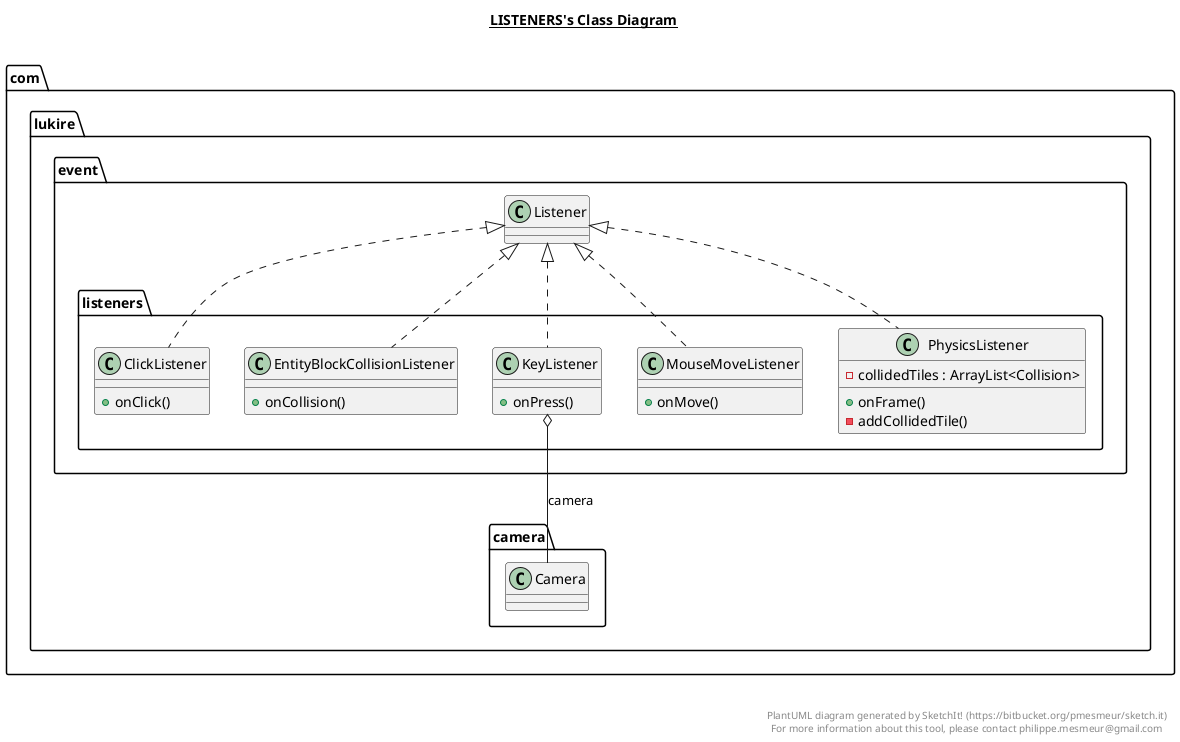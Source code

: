 @startuml

title __LISTENERS's Class Diagram__\n

  namespace com.lukire.event {
    namespace listeners {
      class com.lukire.event.listeners.ClickListener {
          + onClick()
      }
    }
  }
  

  namespace com.lukire.event {
    namespace listeners {
      class com.lukire.event.listeners.EntityBlockCollisionListener {
          + onCollision()
      }
    }
  }
  

  namespace com.lukire.event {
    namespace listeners {
      class com.lukire.event.listeners.KeyListener {
          + onPress()
      }
    }
  }
  

  namespace com.lukire.event {
    namespace listeners {
      class com.lukire.event.listeners.MouseMoveListener {
          + onMove()
      }
    }
  }
  

  namespace com.lukire.event {
    namespace listeners {
      class com.lukire.event.listeners.PhysicsListener {
          - collidedTiles : ArrayList<Collision>
          + onFrame()
          - addCollidedTile()
      }
    }
  }
  

  com.lukire.event.listeners.ClickListener .up.|> com.lukire.event.Listener
  com.lukire.event.listeners.EntityBlockCollisionListener .up.|> com.lukire.event.Listener
  com.lukire.event.listeners.KeyListener .up.|> com.lukire.event.Listener
  com.lukire.event.listeners.KeyListener o-- com.lukire.camera.Camera : camera
  com.lukire.event.listeners.MouseMoveListener .up.|> com.lukire.event.Listener
  com.lukire.event.listeners.PhysicsListener .up.|> com.lukire.event.Listener


right footer


PlantUML diagram generated by SketchIt! (https://bitbucket.org/pmesmeur/sketch.it)
For more information about this tool, please contact philippe.mesmeur@gmail.com
endfooter

@enduml
